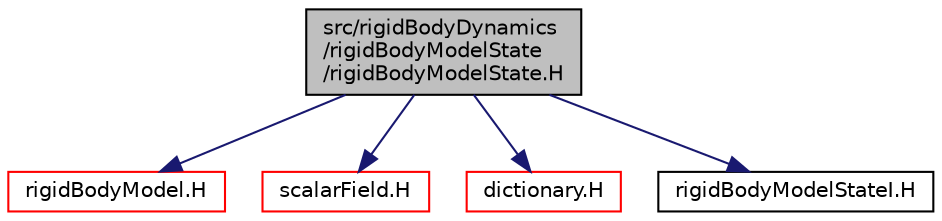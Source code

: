 digraph "src/rigidBodyDynamics/rigidBodyModelState/rigidBodyModelState.H"
{
  bgcolor="transparent";
  edge [fontname="Helvetica",fontsize="10",labelfontname="Helvetica",labelfontsize="10"];
  node [fontname="Helvetica",fontsize="10",shape=record];
  Node0 [label="src/rigidBodyDynamics\l/rigidBodyModelState\l/rigidBodyModelState.H",height=0.2,width=0.4,color="black", fillcolor="grey75", style="filled", fontcolor="black"];
  Node0 -> Node1 [color="midnightblue",fontsize="10",style="solid",fontname="Helvetica"];
  Node1 [label="rigidBodyModel.H",height=0.2,width=0.4,color="red",URL="$a14774.html"];
  Node0 -> Node131 [color="midnightblue",fontsize="10",style="solid",fontname="Helvetica"];
  Node131 [label="scalarField.H",height=0.2,width=0.4,color="red",URL="$a10370.html"];
  Node0 -> Node83 [color="midnightblue",fontsize="10",style="solid",fontname="Helvetica"];
  Node83 [label="dictionary.H",height=0.2,width=0.4,color="red",URL="$a09506.html"];
  Node0 -> Node157 [color="midnightblue",fontsize="10",style="solid",fontname="Helvetica"];
  Node157 [label="rigidBodyModelStateI.H",height=0.2,width=0.4,color="black",URL="$a14786.html"];
}
